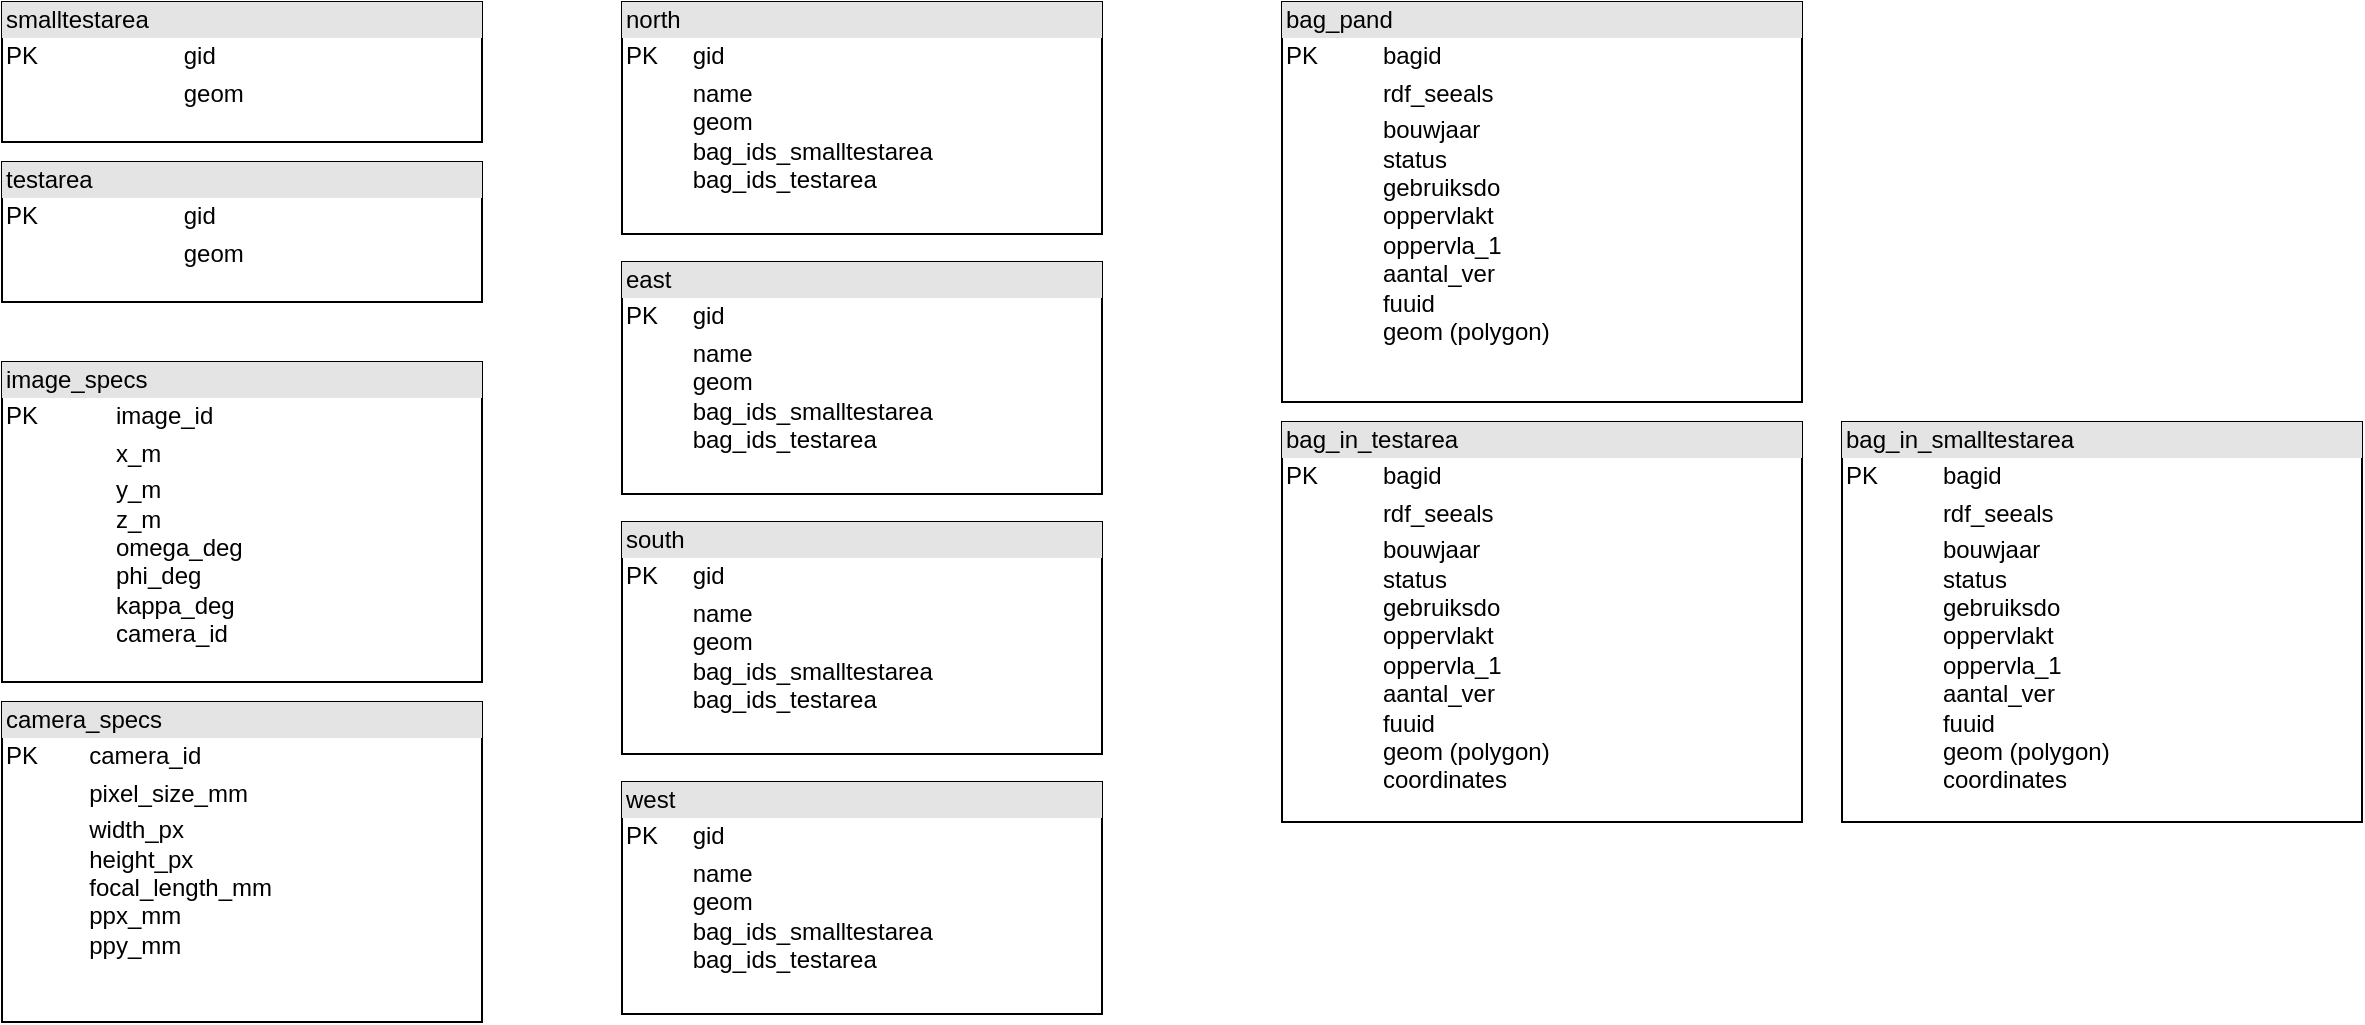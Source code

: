 <mxfile version="26.0.6">
  <diagram name="Pagina-1" id="DreFUBLLATlan7DF9jRJ">
    <mxGraphModel dx="724" dy="426" grid="1" gridSize="10" guides="1" tooltips="1" connect="1" arrows="1" fold="1" page="1" pageScale="1" pageWidth="827" pageHeight="1169" math="0" shadow="0">
      <root>
        <mxCell id="0" />
        <mxCell id="1" parent="0" />
        <mxCell id="6hsB2UWwwONtO3b24HRa-14" value="&lt;div style=&quot;box-sizing: border-box; width: 100%; background: rgb(228, 228, 228); padding: 2px;&quot;&gt;image_specs&lt;/div&gt;&lt;table style=&quot;width:100%;font-size:1em;&quot; cellpadding=&quot;2&quot; cellspacing=&quot;0&quot;&gt;&lt;tbody&gt;&lt;tr&gt;&lt;td&gt;PK&lt;/td&gt;&lt;td&gt;image_id&lt;/td&gt;&lt;/tr&gt;&lt;tr&gt;&lt;td&gt;&lt;br&gt;&lt;/td&gt;&lt;td&gt;x_m&lt;/td&gt;&lt;/tr&gt;&lt;tr&gt;&lt;td&gt;&lt;br&gt;&lt;/td&gt;&lt;td&gt;y_m&lt;br&gt;z_m&lt;br&gt;omega_deg&lt;br&gt;phi_deg&lt;br&gt;kappa_deg&lt;br&gt;camera_id&lt;/td&gt;&lt;/tr&gt;&lt;/tbody&gt;&lt;/table&gt;" style="verticalAlign=top;align=left;overflow=fill;html=1;whiteSpace=wrap;" vertex="1" parent="1">
          <mxGeometry x="220" y="540" width="240" height="160" as="geometry" />
        </mxCell>
        <mxCell id="6hsB2UWwwONtO3b24HRa-15" value="&lt;div style=&quot;box-sizing: border-box; width: 100%; background: rgb(228, 228, 228); padding: 2px;&quot;&gt;testarea&lt;/div&gt;&lt;table style=&quot;width:100%;font-size:1em;&quot; cellpadding=&quot;2&quot; cellspacing=&quot;0&quot;&gt;&lt;tbody&gt;&lt;tr&gt;&lt;td&gt;PK&lt;/td&gt;&lt;td&gt;gid&lt;/td&gt;&lt;/tr&gt;&lt;tr&gt;&lt;td&gt;&lt;br&gt;&lt;/td&gt;&lt;td&gt;geom&lt;/td&gt;&lt;/tr&gt;&lt;/tbody&gt;&lt;/table&gt;" style="verticalAlign=top;align=left;overflow=fill;html=1;whiteSpace=wrap;" vertex="1" parent="1">
          <mxGeometry x="220" y="440" width="240" height="70" as="geometry" />
        </mxCell>
        <mxCell id="6hsB2UWwwONtO3b24HRa-16" value="&lt;div style=&quot;box-sizing: border-box; width: 100%; background: rgb(228, 228, 228); padding: 2px;&quot;&gt;smalltestarea&lt;/div&gt;&lt;table style=&quot;width:100%;font-size:1em;&quot; cellpadding=&quot;2&quot; cellspacing=&quot;0&quot;&gt;&lt;tbody&gt;&lt;tr&gt;&lt;td&gt;PK&lt;/td&gt;&lt;td&gt;gid&lt;/td&gt;&lt;/tr&gt;&lt;tr&gt;&lt;td&gt;&lt;br&gt;&lt;/td&gt;&lt;td&gt;geom&lt;/td&gt;&lt;/tr&gt;&lt;/tbody&gt;&lt;/table&gt;" style="verticalAlign=top;align=left;overflow=fill;html=1;whiteSpace=wrap;" vertex="1" parent="1">
          <mxGeometry x="220" y="360" width="240" height="70" as="geometry" />
        </mxCell>
        <mxCell id="6hsB2UWwwONtO3b24HRa-18" value="&lt;div style=&quot;box-sizing: border-box; width: 100%; background: rgb(228, 228, 228); padding: 2px;&quot;&gt;north&lt;/div&gt;&lt;table style=&quot;width:100%;font-size:1em;&quot; cellpadding=&quot;2&quot; cellspacing=&quot;0&quot;&gt;&lt;tbody&gt;&lt;tr&gt;&lt;td&gt;PK&lt;/td&gt;&lt;td&gt;gid&lt;/td&gt;&lt;/tr&gt;&lt;tr&gt;&lt;td&gt;&lt;br&gt;&lt;/td&gt;&lt;td&gt;name&lt;br&gt;geom&lt;br&gt;bag_ids_smalltestarea&lt;br&gt;bag_ids_testarea&lt;br&gt;&lt;br&gt;&lt;br&gt;&lt;/td&gt;&lt;/tr&gt;&lt;/tbody&gt;&lt;/table&gt;" style="verticalAlign=top;align=left;overflow=fill;html=1;whiteSpace=wrap;" vertex="1" parent="1">
          <mxGeometry x="530" y="360" width="240" height="116" as="geometry" />
        </mxCell>
        <mxCell id="6hsB2UWwwONtO3b24HRa-19" value="&lt;div style=&quot;box-sizing: border-box; width: 100%; background: rgb(228, 228, 228); padding: 2px;&quot;&gt;east&lt;/div&gt;&lt;table style=&quot;width:100%;font-size:1em;&quot; cellpadding=&quot;2&quot; cellspacing=&quot;0&quot;&gt;&lt;tbody&gt;&lt;tr&gt;&lt;td&gt;PK&lt;/td&gt;&lt;td&gt;gid&lt;/td&gt;&lt;/tr&gt;&lt;tr&gt;&lt;td&gt;&lt;br&gt;&lt;/td&gt;&lt;td&gt;name&lt;br&gt;geom&lt;br&gt;bag_ids_smalltestarea&lt;br&gt;bag_ids_testarea&lt;br&gt;&lt;br&gt;&lt;br&gt;&lt;/td&gt;&lt;/tr&gt;&lt;/tbody&gt;&lt;/table&gt;" style="verticalAlign=top;align=left;overflow=fill;html=1;whiteSpace=wrap;" vertex="1" parent="1">
          <mxGeometry x="530" y="490" width="240" height="116" as="geometry" />
        </mxCell>
        <mxCell id="6hsB2UWwwONtO3b24HRa-20" value="&lt;div style=&quot;box-sizing: border-box; width: 100%; background: rgb(228, 228, 228); padding: 2px;&quot;&gt;south&lt;/div&gt;&lt;table style=&quot;width:100%;font-size:1em;&quot; cellpadding=&quot;2&quot; cellspacing=&quot;0&quot;&gt;&lt;tbody&gt;&lt;tr&gt;&lt;td&gt;PK&lt;/td&gt;&lt;td&gt;gid&lt;/td&gt;&lt;/tr&gt;&lt;tr&gt;&lt;td&gt;&lt;br&gt;&lt;/td&gt;&lt;td&gt;name&lt;br&gt;geom&lt;br&gt;bag_ids_smalltestarea&lt;br&gt;bag_ids_testarea&lt;br&gt;&lt;br&gt;&lt;br&gt;&lt;/td&gt;&lt;/tr&gt;&lt;/tbody&gt;&lt;/table&gt;" style="verticalAlign=top;align=left;overflow=fill;html=1;whiteSpace=wrap;" vertex="1" parent="1">
          <mxGeometry x="530" y="620" width="240" height="116" as="geometry" />
        </mxCell>
        <mxCell id="6hsB2UWwwONtO3b24HRa-21" value="&lt;div style=&quot;box-sizing: border-box; width: 100%; background: rgb(228, 228, 228); padding: 2px;&quot;&gt;west&lt;/div&gt;&lt;table style=&quot;width:100%;font-size:1em;&quot; cellpadding=&quot;2&quot; cellspacing=&quot;0&quot;&gt;&lt;tbody&gt;&lt;tr&gt;&lt;td&gt;PK&lt;/td&gt;&lt;td&gt;gid&lt;/td&gt;&lt;/tr&gt;&lt;tr&gt;&lt;td&gt;&lt;br&gt;&lt;/td&gt;&lt;td&gt;name&lt;br&gt;geom&lt;br&gt;bag_ids_smalltestarea&lt;br&gt;bag_ids_testarea&lt;br&gt;&lt;br&gt;&lt;br&gt;&lt;/td&gt;&lt;/tr&gt;&lt;/tbody&gt;&lt;/table&gt;" style="verticalAlign=top;align=left;overflow=fill;html=1;whiteSpace=wrap;" vertex="1" parent="1">
          <mxGeometry x="530" y="750" width="240" height="116" as="geometry" />
        </mxCell>
        <mxCell id="6hsB2UWwwONtO3b24HRa-22" value="&lt;div style=&quot;box-sizing: border-box; width: 100%; background: rgb(228, 228, 228); padding: 2px;&quot;&gt;camera_specs&lt;/div&gt;&lt;table style=&quot;width:100%;font-size:1em;&quot; cellpadding=&quot;2&quot; cellspacing=&quot;0&quot;&gt;&lt;tbody&gt;&lt;tr&gt;&lt;td&gt;PK&lt;/td&gt;&lt;td&gt;camera_id&lt;/td&gt;&lt;/tr&gt;&lt;tr&gt;&lt;td&gt;&lt;br&gt;&lt;/td&gt;&lt;td&gt;pixel_size_mm&lt;/td&gt;&lt;/tr&gt;&lt;tr&gt;&lt;td&gt;&lt;br&gt;&lt;/td&gt;&lt;td&gt;width_px&lt;br&gt;height_px&lt;br&gt;focal_length_mm&lt;br&gt;ppx_mm&lt;br&gt;ppy_mm&lt;/td&gt;&lt;/tr&gt;&lt;/tbody&gt;&lt;/table&gt;" style="verticalAlign=top;align=left;overflow=fill;html=1;whiteSpace=wrap;" vertex="1" parent="1">
          <mxGeometry x="220" y="710" width="240" height="160" as="geometry" />
        </mxCell>
        <mxCell id="6hsB2UWwwONtO3b24HRa-23" value="&lt;div style=&quot;box-sizing: border-box; width: 100%; background: rgb(228, 228, 228); padding: 2px;&quot;&gt;bag_pand&lt;/div&gt;&lt;table style=&quot;width:100%;font-size:1em;&quot; cellpadding=&quot;2&quot; cellspacing=&quot;0&quot;&gt;&lt;tbody&gt;&lt;tr&gt;&lt;td&gt;PK&lt;/td&gt;&lt;td&gt;bagid&lt;/td&gt;&lt;/tr&gt;&lt;tr&gt;&lt;td&gt;&lt;br&gt;&lt;/td&gt;&lt;td&gt;rdf_seeals&lt;/td&gt;&lt;/tr&gt;&lt;tr&gt;&lt;td&gt;&lt;br&gt;&lt;/td&gt;&lt;td&gt;bouwjaar&lt;br&gt;status&lt;br&gt;gebruiksdo&lt;br&gt;oppervlakt&lt;br&gt;oppervla_1&lt;br&gt;aantal_ver&lt;br&gt;fuuid&lt;br&gt;geom (polygon)&lt;br&gt;&lt;br&gt;&lt;/td&gt;&lt;/tr&gt;&lt;/tbody&gt;&lt;/table&gt;" style="verticalAlign=top;align=left;overflow=fill;html=1;whiteSpace=wrap;" vertex="1" parent="1">
          <mxGeometry x="860" y="360" width="260" height="200" as="geometry" />
        </mxCell>
        <mxCell id="6hsB2UWwwONtO3b24HRa-24" value="&lt;div style=&quot;box-sizing: border-box; width: 100%; background: rgb(228, 228, 228); padding: 2px;&quot;&gt;bag_in_testarea&lt;/div&gt;&lt;table style=&quot;width:100%;font-size:1em;&quot; cellpadding=&quot;2&quot; cellspacing=&quot;0&quot;&gt;&lt;tbody&gt;&lt;tr&gt;&lt;td&gt;PK&lt;/td&gt;&lt;td&gt;bagid&lt;/td&gt;&lt;/tr&gt;&lt;tr&gt;&lt;td&gt;&lt;br&gt;&lt;/td&gt;&lt;td&gt;rdf_seeals&lt;/td&gt;&lt;/tr&gt;&lt;tr&gt;&lt;td&gt;&lt;br&gt;&lt;/td&gt;&lt;td&gt;bouwjaar&lt;br&gt;status&lt;br&gt;gebruiksdo&lt;br&gt;oppervlakt&lt;br&gt;oppervla_1&lt;br&gt;aantal_ver&lt;br&gt;fuuid&lt;br&gt;geom (polygon)&lt;br&gt;coordinates&lt;br&gt;&lt;br&gt;&lt;/td&gt;&lt;/tr&gt;&lt;/tbody&gt;&lt;/table&gt;" style="verticalAlign=top;align=left;overflow=fill;html=1;whiteSpace=wrap;" vertex="1" parent="1">
          <mxGeometry x="860" y="570" width="260" height="200" as="geometry" />
        </mxCell>
        <mxCell id="6hsB2UWwwONtO3b24HRa-25" value="&lt;div style=&quot;box-sizing: border-box; width: 100%; background: rgb(228, 228, 228); padding: 2px;&quot;&gt;bag_in_smalltestarea&lt;/div&gt;&lt;table style=&quot;width:100%;font-size:1em;&quot; cellpadding=&quot;2&quot; cellspacing=&quot;0&quot;&gt;&lt;tbody&gt;&lt;tr&gt;&lt;td&gt;PK&lt;/td&gt;&lt;td&gt;bagid&lt;/td&gt;&lt;/tr&gt;&lt;tr&gt;&lt;td&gt;&lt;br&gt;&lt;/td&gt;&lt;td&gt;rdf_seeals&lt;/td&gt;&lt;/tr&gt;&lt;tr&gt;&lt;td&gt;&lt;br&gt;&lt;/td&gt;&lt;td&gt;bouwjaar&lt;br&gt;status&lt;br&gt;gebruiksdo&lt;br&gt;oppervlakt&lt;br&gt;oppervla_1&lt;br&gt;aantal_ver&lt;br&gt;fuuid&lt;br&gt;geom (polygon)&lt;br&gt;coordinates&lt;br&gt;&lt;br&gt;&lt;/td&gt;&lt;/tr&gt;&lt;/tbody&gt;&lt;/table&gt;" style="verticalAlign=top;align=left;overflow=fill;html=1;whiteSpace=wrap;" vertex="1" parent="1">
          <mxGeometry x="1140" y="570" width="260" height="200" as="geometry" />
        </mxCell>
      </root>
    </mxGraphModel>
  </diagram>
</mxfile>
